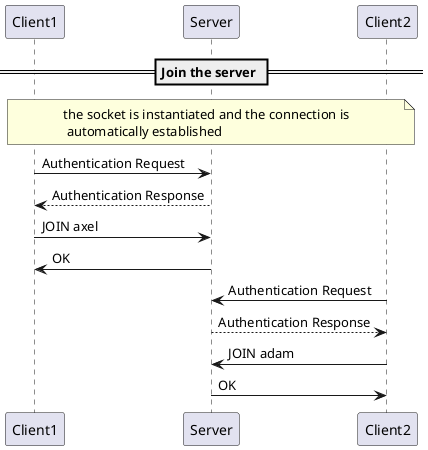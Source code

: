 @startuml
'https://plantuml.com/sequence-diagram

== Join the server ==

note across :the socket is instantiated and the connection is\n automatically established
Client1 -> Server: Authentication Request
Server --> Client1: Authentication Response

Client1 -> Server: JOIN axel
Server -> Client1: OK

Client2 -> Server: Authentication Request
Server --> Client2: Authentication Response

Client2 -> Server: JOIN adam
Server -> Client2: OK

@enduml